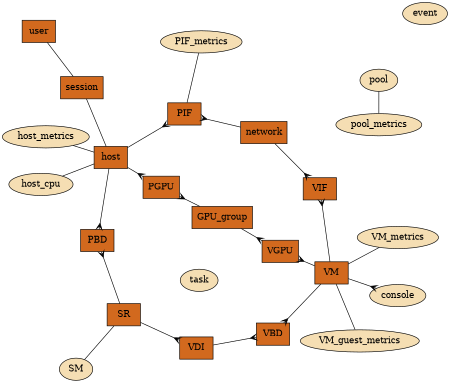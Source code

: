 digraph "graph" {
  fontname="Verdana";
  start=7;
  layout=neato;
  overlap=scale;
  size="3,5";
  resolution=210;

  node [shape=box style=filled fillcolor=chocolate];
      host [URL="?c=host"]
      PBD [URL="?c=PBD"]
      SR [URL="?c=SR"]
      VDI [URL="?c=VDI"]
      VBD [URL="?c=VBD"]
      VM [URL="?c=VM"]
      VIF [URL="?c=VIF"]
      network [URL="?c=network"]
      PIF [URL="?c=PIF"]
      user [URL="?c=user"]
      session [URL="?c=session"]
      VGPU [URL="?c=VGPU"]
      PGPU [URL="?c=PGPU"]
      GPU_group [URL="?c=GPU_group"];

  node [shape=ellipse style=filled fillcolor=wheat];
      pool [URL="?c=pool"]
      pool_metrics [URL="?c=pool_metrics"]
      task [URL="?c=task"]
      event [URL="?c=event"]
      host_cpu [URL="?c=host_cpu"]
      host_metrics [URL="?c=host_metrics"]
      SM [URL="?c=SM"]
      VM_metrics [URL="?c=VM_metrics"]
      VM_guest_metrics [URL="?c=VM_guest_metrics"]
      console [URL="?c=console"]
      PIF_metrics [URL="?c=PIF_metrics"];

  edge [arrowhead="none", arrowtail="none"]

  user -> session
  session -> host
  host -> host_metrics
  host -> host_cpu
  host -> PBD [arrowhead="crow"]
  host -> PGPU [arrowhead="crow"]
  SR -> PBD [arrowhead="crow"]
  SR -> VDI [arrowhead="crow"]
  SR -> SM
  VDI -> VBD [arrowhead="crow"]
  VM -> VBD  [arrowhead="crow"]
  VM -> VIF [arrowhead="crow"]
  VM -> VM_metrics
  VM -> VM_guest_metrics
  VM -> console [arrowhead="crow"]
  VM-> VGPU [arrowhead="crow"]
  GPU_group -> VGPU [arrowhead="crow"]
  GPU_group -> PGPU [arrowhead="crow"]
  network -> VIF [arrowhead="crow"]
  network -> PIF [arrowhead="crow"]
  host -> PIF [arrowhead="crow"]
  PIF -> PIF_metrics
  pool -> pool_metrics
}
